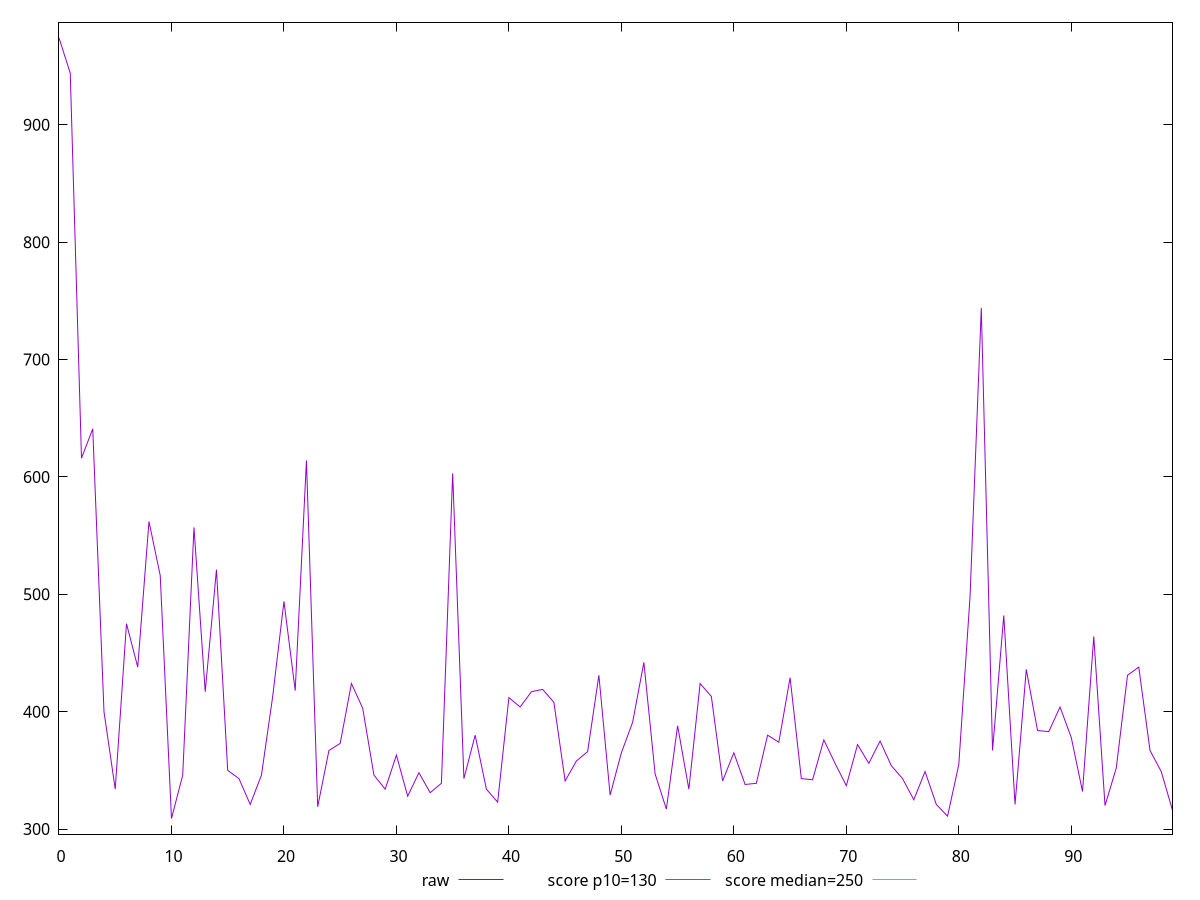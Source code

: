 reset

$raw <<EOF
0 973.9999999999991
1 943.9999999999982
2 616.0000000000018
3 641
4 399.9999999999991
5 334
6 475.0000000000009
7 438
8 562.0000000000009
9 516
10 309
11 346
12 556.9999999999982
13 417.0000000000009
14 521.0000000000018
15 350.0000000000009
16 342.9999999999991
17 321.0000000000009
18 346
19 413.0000000000009
20 494
21 418
22 614
23 319
24 367.0000000000009
25 372.9999999999991
26 424
27 403.0000000000009
28 346
29 334
30 363
31 327.9999999999991
32 348
33 331
34 339
35 603
36 342.9999999999991
37 380
38 334
39 323
40 412.0000000000018
41 404
42 417
43 418.9999999999991
44 407.9999999999991
45 341.0000000000009
46 358.0000000000009
47 366
48 431
49 329
50 364.9999999999991
51 391.0000000000009
52 442
53 346.9999999999991
54 317
55 388.0000000000009
56 334
57 424
58 413
59 341.0000000000009
60 365
61 338
62 339
63 379.9999999999982
64 374.0000000000009
65 429
66 343
67 342.0000000000009
68 376
69 356
70 337.0000000000009
71 372
72 356.0000000000009
73 375
74 354
75 343.0000000000009
76 325
77 349
78 321
79 311.0000000000009
80 355
81 498
82 744
83 367
84 481.9999999999991
85 320.9999999999991
86 435.9999999999991
87 383.9999999999991
88 383
89 403.9999999999991
90 378.0000000000009
91 332
92 464.0000000000009
93 320.0000000000009
94 352
95 431
96 438.0000000000009
97 367.0000000000009
98 349
99 316
EOF

set key outside below
set xrange [0:99]
set yrange [295.70000000000005:987.299999999999]
set trange [295.70000000000005:987.299999999999]
set terminal svg size 640, 500 enhanced background rgb 'white'
set output "report_00019_2021-02-10T18-14-37.922Z//max-potential-fid/samples/pages+cached/raw/values.svg"

plot $raw title "raw" with line, \
     130 title "score p10=130", \
     250 title "score median=250"

reset
